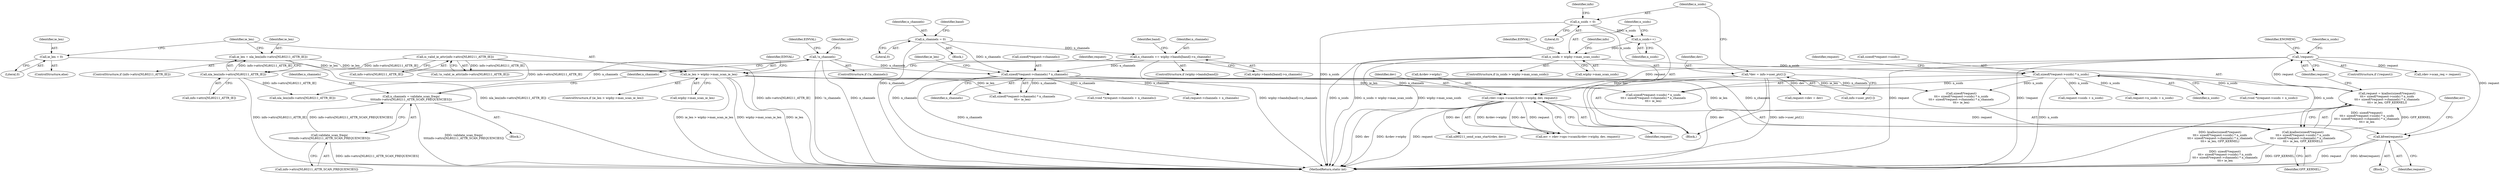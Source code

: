 digraph "0_linux_208c72f4fe44fe09577e7975ba0e7fa0278f3d03_0@API" {
"1000594" [label="(Call,kfree(request))"];
"1000290" [label="(Call,!request)"];
"1000264" [label="(Call,request = kzalloc(sizeof(*request)\n\t\t\t+ sizeof(*request->ssids) * n_ssids\n\t\t\t+ sizeof(*request->channels) * n_channels\n\t\t\t+ ie_len, GFP_KERNEL))"];
"1000266" [label="(Call,kzalloc(sizeof(*request)\n\t\t\t+ sizeof(*request->ssids) * n_ssids\n\t\t\t+ sizeof(*request->channels) * n_channels\n\t\t\t+ ie_len, GFP_KERNEL))"];
"1000272" [label="(Call,sizeof(*request->ssids) * n_ssids)"];
"1000229" [label="(Call,n_ssids > wiphy->max_scan_ssids)"];
"1000226" [label="(Call,n_ssids++)"];
"1000129" [label="(Call,n_ssids = 0)"];
"1000280" [label="(Call,sizeof(*request->channels) * n_channels)"];
"1000186" [label="(Call,!n_channels)"];
"1000177" [label="(Call,n_channels = validate_scan_freqs(\n\t\t\t\tinfo->attrs[NL80211_ATTR_SCAN_FREQUENCIES]))"];
"1000179" [label="(Call,validate_scan_freqs(\n\t\t\t\tinfo->attrs[NL80211_ATTR_SCAN_FREQUENCIES]))"];
"1000193" [label="(Call,n_channels = 0)"];
"1000211" [label="(Call,n_channels += wiphy->bands[band]->n_channels)"];
"1000256" [label="(Call,ie_len > wiphy->max_scan_ie_len)"];
"1000252" [label="(Call,ie_len = 0)"];
"1000243" [label="(Call,ie_len = nla_len(info->attrs[NL80211_ATTR_IE]))"];
"1000245" [label="(Call,nla_len(info->attrs[NL80211_ATTR_IE]))"];
"1000138" [label="(Call,is_valid_ie_attr(info->attrs[NL80211_ATTR_IE]))"];
"1000570" [label="(Call,rdev->ops->scan(&rdev->wiphy, dev, request))"];
"1000116" [label="(Call,*dev = info->user_ptr[1])"];
"1000204" [label="(Identifier,band)"];
"1000296" [label="(Identifier,n_ssids)"];
"1000257" [label="(Identifier,ie_len)"];
"1000284" [label="(Identifier,request)"];
"1000581" [label="(Call,nl80211_send_scan_start(rdev, dev))"];
"1000180" [label="(Call,info->attrs[NL80211_ATTR_SCAN_FREQUENCIES])"];
"1000194" [label="(Identifier,n_channels)"];
"1000255" [label="(ControlStructure,if (ie_len > wiphy->max_scan_ie_len))"];
"1000597" [label="(Identifier,err)"];
"1000198" [label="(Identifier,band)"];
"1000176" [label="(Block,)"];
"1000337" [label="(Call,(void *)(request->channels + n_channels))"];
"1000228" [label="(ControlStructure,if (n_ssids > wiphy->max_scan_ssids))"];
"1000550" [label="(Call,request->dev = dev)"];
"1000265" [label="(Identifier,request)"];
"1000190" [label="(Identifier,EINVAL)"];
"1000263" [label="(Identifier,EINVAL)"];
"1000256" [label="(Call,ie_len > wiphy->max_scan_ie_len)"];
"1000237" [label="(ControlStructure,if (info->attrs[NL80211_ATTR_IE]))"];
"1000278" [label="(Identifier,n_ssids)"];
"1000570" [label="(Call,rdev->ops->scan(&rdev->wiphy, dev, request))"];
"1000266" [label="(Call,kzalloc(sizeof(*request)\n\t\t\t+ sizeof(*request->ssids) * n_ssids\n\t\t\t+ sizeof(*request->channels) * n_channels\n\t\t\t+ ie_len, GFP_KERNEL))"];
"1000139" [label="(Call,info->attrs[NL80211_ATTR_IE])"];
"1000213" [label="(Call,wiphy->bands[band]->n_channels)"];
"1000137" [label="(Call,!is_valid_ie_attr(info->attrs[NL80211_ATTR_IE]))"];
"1000227" [label="(Identifier,n_ssids)"];
"1000141" [label="(Identifier,info)"];
"1000258" [label="(Call,wiphy->max_scan_ie_len)"];
"1000244" [label="(Identifier,ie_len)"];
"1000251" [label="(ControlStructure,else)"];
"1000291" [label="(Identifier,request)"];
"1000193" [label="(Call,n_channels = 0)"];
"1000289" [label="(ControlStructure,if (!request))"];
"1000177" [label="(Call,n_channels = validate_scan_freqs(\n\t\t\t\tinfo->attrs[NL80211_ATTR_SCAN_FREQUENCIES]))"];
"1000267" [label="(Call,sizeof(*request)\n\t\t\t+ sizeof(*request->ssids) * n_ssids\n\t\t\t+ sizeof(*request->channels) * n_channels\n\t\t\t+ ie_len)"];
"1000192" [label="(Block,)"];
"1000226" [label="(Call,n_ssids++)"];
"1000264" [label="(Call,request = kzalloc(sizeof(*request)\n\t\t\t+ sizeof(*request->ssids) * n_ssids\n\t\t\t+ sizeof(*request->channels) * n_channels\n\t\t\t+ ie_len, GFP_KERNEL))"];
"1000185" [label="(ControlStructure,if (!n_channels))"];
"1000563" [label="(Call,rdev->scan_req = request)"];
"1000325" [label="(Call,(void *)(request->ssids + n_ssids))"];
"1000594" [label="(Call,kfree(request))"];
"1000230" [label="(Identifier,n_ssids)"];
"1000243" [label="(Call,ie_len = nla_len(info->attrs[NL80211_ATTR_IE]))"];
"1000290" [label="(Call,!request)"];
"1000327" [label="(Call,request->ssids + n_ssids)"];
"1000246" [label="(Call,info->attrs[NL80211_ATTR_IE])"];
"1000568" [label="(Call,err = rdev->ops->scan(&rdev->wiphy, dev, request))"];
"1000212" [label="(Identifier,n_channels)"];
"1000195" [label="(Literal,0)"];
"1000253" [label="(Identifier,ie_len)"];
"1000595" [label="(Identifier,request)"];
"1000223" [label="(Identifier,info)"];
"1000339" [label="(Call,request->channels + n_channels)"];
"1000279" [label="(Call,sizeof(*request->channels) * n_channels\n\t\t\t+ ie_len)"];
"1000179" [label="(Call,validate_scan_freqs(\n\t\t\t\tinfo->attrs[NL80211_ATTR_SCAN_FREQUENCIES]))"];
"1000280" [label="(Call,sizeof(*request->channels) * n_channels)"];
"1000205" [label="(ControlStructure,if (wiphy->bands[band]))"];
"1000240" [label="(Identifier,info)"];
"1000129" [label="(Call,n_ssids = 0)"];
"1000281" [label="(Call,sizeof(*request->channels))"];
"1000187" [label="(Identifier,n_channels)"];
"1000309" [label="(Call,request->n_ssids = n_ssids)"];
"1000211" [label="(Call,n_channels += wiphy->bands[band]->n_channels)"];
"1000231" [label="(Call,wiphy->max_scan_ssids)"];
"1000117" [label="(Identifier,dev)"];
"1000288" [label="(Identifier,GFP_KERNEL)"];
"1000598" [label="(MethodReturn,static int)"];
"1000587" [label="(Block,)"];
"1000294" [label="(Identifier,ENOMEM)"];
"1000575" [label="(Identifier,dev)"];
"1000186" [label="(Call,!n_channels)"];
"1000576" [label="(Identifier,request)"];
"1000138" [label="(Call,is_valid_ie_attr(info->attrs[NL80211_ATTR_IE]))"];
"1000229" [label="(Call,n_ssids > wiphy->max_scan_ssids)"];
"1000273" [label="(Call,sizeof(*request->ssids))"];
"1000254" [label="(Literal,0)"];
"1000286" [label="(Identifier,n_channels)"];
"1000245" [label="(Call,nla_len(info->attrs[NL80211_ATTR_IE]))"];
"1000236" [label="(Identifier,EINVAL)"];
"1000272" [label="(Call,sizeof(*request->ssids) * n_ssids)"];
"1000271" [label="(Call,sizeof(*request->ssids) * n_ssids\n\t\t\t+ sizeof(*request->channels) * n_channels\n\t\t\t+ ie_len)"];
"1000529" [label="(Call,nla_len(info->attrs[NL80211_ATTR_IE]))"];
"1000287" [label="(Identifier,ie_len)"];
"1000106" [label="(Block,)"];
"1000178" [label="(Identifier,n_channels)"];
"1000252" [label="(Call,ie_len = 0)"];
"1000130" [label="(Identifier,n_ssids)"];
"1000116" [label="(Call,*dev = info->user_ptr[1])"];
"1000571" [label="(Call,&rdev->wiphy)"];
"1000118" [label="(Call,info->user_ptr[1])"];
"1000131" [label="(Literal,0)"];
"1000594" -> "1000587"  [label="AST: "];
"1000594" -> "1000595"  [label="CFG: "];
"1000595" -> "1000594"  [label="AST: "];
"1000597" -> "1000594"  [label="CFG: "];
"1000594" -> "1000598"  [label="DDG: request"];
"1000594" -> "1000598"  [label="DDG: kfree(request)"];
"1000290" -> "1000594"  [label="DDG: request"];
"1000570" -> "1000594"  [label="DDG: request"];
"1000290" -> "1000289"  [label="AST: "];
"1000290" -> "1000291"  [label="CFG: "];
"1000291" -> "1000290"  [label="AST: "];
"1000294" -> "1000290"  [label="CFG: "];
"1000296" -> "1000290"  [label="CFG: "];
"1000290" -> "1000598"  [label="DDG: request"];
"1000290" -> "1000598"  [label="DDG: !request"];
"1000264" -> "1000290"  [label="DDG: request"];
"1000290" -> "1000563"  [label="DDG: request"];
"1000290" -> "1000570"  [label="DDG: request"];
"1000264" -> "1000106"  [label="AST: "];
"1000264" -> "1000266"  [label="CFG: "];
"1000265" -> "1000264"  [label="AST: "];
"1000266" -> "1000264"  [label="AST: "];
"1000291" -> "1000264"  [label="CFG: "];
"1000264" -> "1000598"  [label="DDG: kzalloc(sizeof(*request)\n\t\t\t+ sizeof(*request->ssids) * n_ssids\n\t\t\t+ sizeof(*request->channels) * n_channels\n\t\t\t+ ie_len, GFP_KERNEL)"];
"1000266" -> "1000264"  [label="DDG: sizeof(*request)\n\t\t\t+ sizeof(*request->ssids) * n_ssids\n\t\t\t+ sizeof(*request->channels) * n_channels\n\t\t\t+ ie_len"];
"1000266" -> "1000264"  [label="DDG: GFP_KERNEL"];
"1000266" -> "1000288"  [label="CFG: "];
"1000267" -> "1000266"  [label="AST: "];
"1000288" -> "1000266"  [label="AST: "];
"1000266" -> "1000598"  [label="DDG: sizeof(*request)\n\t\t\t+ sizeof(*request->ssids) * n_ssids\n\t\t\t+ sizeof(*request->channels) * n_channels\n\t\t\t+ ie_len"];
"1000266" -> "1000598"  [label="DDG: GFP_KERNEL"];
"1000272" -> "1000266"  [label="DDG: n_ssids"];
"1000280" -> "1000266"  [label="DDG: n_channels"];
"1000256" -> "1000266"  [label="DDG: ie_len"];
"1000272" -> "1000271"  [label="AST: "];
"1000272" -> "1000278"  [label="CFG: "];
"1000273" -> "1000272"  [label="AST: "];
"1000278" -> "1000272"  [label="AST: "];
"1000284" -> "1000272"  [label="CFG: "];
"1000272" -> "1000598"  [label="DDG: n_ssids"];
"1000272" -> "1000267"  [label="DDG: n_ssids"];
"1000272" -> "1000271"  [label="DDG: n_ssids"];
"1000229" -> "1000272"  [label="DDG: n_ssids"];
"1000272" -> "1000309"  [label="DDG: n_ssids"];
"1000272" -> "1000325"  [label="DDG: n_ssids"];
"1000272" -> "1000327"  [label="DDG: n_ssids"];
"1000229" -> "1000228"  [label="AST: "];
"1000229" -> "1000231"  [label="CFG: "];
"1000230" -> "1000229"  [label="AST: "];
"1000231" -> "1000229"  [label="AST: "];
"1000236" -> "1000229"  [label="CFG: "];
"1000240" -> "1000229"  [label="CFG: "];
"1000229" -> "1000598"  [label="DDG: n_ssids > wiphy->max_scan_ssids"];
"1000229" -> "1000598"  [label="DDG: wiphy->max_scan_ssids"];
"1000229" -> "1000598"  [label="DDG: n_ssids"];
"1000226" -> "1000229"  [label="DDG: n_ssids"];
"1000226" -> "1000106"  [label="AST: "];
"1000226" -> "1000227"  [label="CFG: "];
"1000227" -> "1000226"  [label="AST: "];
"1000230" -> "1000226"  [label="CFG: "];
"1000129" -> "1000226"  [label="DDG: n_ssids"];
"1000129" -> "1000106"  [label="AST: "];
"1000129" -> "1000131"  [label="CFG: "];
"1000130" -> "1000129"  [label="AST: "];
"1000131" -> "1000129"  [label="AST: "];
"1000141" -> "1000129"  [label="CFG: "];
"1000129" -> "1000598"  [label="DDG: n_ssids"];
"1000280" -> "1000279"  [label="AST: "];
"1000280" -> "1000286"  [label="CFG: "];
"1000281" -> "1000280"  [label="AST: "];
"1000286" -> "1000280"  [label="AST: "];
"1000287" -> "1000280"  [label="CFG: "];
"1000280" -> "1000598"  [label="DDG: n_channels"];
"1000280" -> "1000267"  [label="DDG: n_channels"];
"1000280" -> "1000271"  [label="DDG: n_channels"];
"1000280" -> "1000279"  [label="DDG: n_channels"];
"1000186" -> "1000280"  [label="DDG: n_channels"];
"1000193" -> "1000280"  [label="DDG: n_channels"];
"1000211" -> "1000280"  [label="DDG: n_channels"];
"1000280" -> "1000337"  [label="DDG: n_channels"];
"1000280" -> "1000339"  [label="DDG: n_channels"];
"1000186" -> "1000185"  [label="AST: "];
"1000186" -> "1000187"  [label="CFG: "];
"1000187" -> "1000186"  [label="AST: "];
"1000190" -> "1000186"  [label="CFG: "];
"1000223" -> "1000186"  [label="CFG: "];
"1000186" -> "1000598"  [label="DDG: !n_channels"];
"1000186" -> "1000598"  [label="DDG: n_channels"];
"1000177" -> "1000186"  [label="DDG: n_channels"];
"1000177" -> "1000176"  [label="AST: "];
"1000177" -> "1000179"  [label="CFG: "];
"1000178" -> "1000177"  [label="AST: "];
"1000179" -> "1000177"  [label="AST: "];
"1000187" -> "1000177"  [label="CFG: "];
"1000177" -> "1000598"  [label="DDG: validate_scan_freqs(\n\t\t\t\tinfo->attrs[NL80211_ATTR_SCAN_FREQUENCIES])"];
"1000179" -> "1000177"  [label="DDG: info->attrs[NL80211_ATTR_SCAN_FREQUENCIES]"];
"1000179" -> "1000180"  [label="CFG: "];
"1000180" -> "1000179"  [label="AST: "];
"1000179" -> "1000598"  [label="DDG: info->attrs[NL80211_ATTR_SCAN_FREQUENCIES]"];
"1000193" -> "1000192"  [label="AST: "];
"1000193" -> "1000195"  [label="CFG: "];
"1000194" -> "1000193"  [label="AST: "];
"1000195" -> "1000193"  [label="AST: "];
"1000198" -> "1000193"  [label="CFG: "];
"1000193" -> "1000598"  [label="DDG: n_channels"];
"1000193" -> "1000211"  [label="DDG: n_channels"];
"1000211" -> "1000205"  [label="AST: "];
"1000211" -> "1000213"  [label="CFG: "];
"1000212" -> "1000211"  [label="AST: "];
"1000213" -> "1000211"  [label="AST: "];
"1000204" -> "1000211"  [label="CFG: "];
"1000211" -> "1000598"  [label="DDG: n_channels"];
"1000211" -> "1000598"  [label="DDG: wiphy->bands[band]->n_channels"];
"1000256" -> "1000255"  [label="AST: "];
"1000256" -> "1000258"  [label="CFG: "];
"1000257" -> "1000256"  [label="AST: "];
"1000258" -> "1000256"  [label="AST: "];
"1000263" -> "1000256"  [label="CFG: "];
"1000265" -> "1000256"  [label="CFG: "];
"1000256" -> "1000598"  [label="DDG: wiphy->max_scan_ie_len"];
"1000256" -> "1000598"  [label="DDG: ie_len"];
"1000256" -> "1000598"  [label="DDG: ie_len > wiphy->max_scan_ie_len"];
"1000252" -> "1000256"  [label="DDG: ie_len"];
"1000243" -> "1000256"  [label="DDG: ie_len"];
"1000256" -> "1000267"  [label="DDG: ie_len"];
"1000256" -> "1000271"  [label="DDG: ie_len"];
"1000256" -> "1000279"  [label="DDG: ie_len"];
"1000252" -> "1000251"  [label="AST: "];
"1000252" -> "1000254"  [label="CFG: "];
"1000253" -> "1000252"  [label="AST: "];
"1000254" -> "1000252"  [label="AST: "];
"1000257" -> "1000252"  [label="CFG: "];
"1000243" -> "1000237"  [label="AST: "];
"1000243" -> "1000245"  [label="CFG: "];
"1000244" -> "1000243"  [label="AST: "];
"1000245" -> "1000243"  [label="AST: "];
"1000257" -> "1000243"  [label="CFG: "];
"1000243" -> "1000598"  [label="DDG: nla_len(info->attrs[NL80211_ATTR_IE])"];
"1000245" -> "1000243"  [label="DDG: info->attrs[NL80211_ATTR_IE]"];
"1000245" -> "1000246"  [label="CFG: "];
"1000246" -> "1000245"  [label="AST: "];
"1000245" -> "1000598"  [label="DDG: info->attrs[NL80211_ATTR_IE]"];
"1000138" -> "1000245"  [label="DDG: info->attrs[NL80211_ATTR_IE]"];
"1000245" -> "1000529"  [label="DDG: info->attrs[NL80211_ATTR_IE]"];
"1000138" -> "1000137"  [label="AST: "];
"1000138" -> "1000139"  [label="CFG: "];
"1000139" -> "1000138"  [label="AST: "];
"1000137" -> "1000138"  [label="CFG: "];
"1000138" -> "1000598"  [label="DDG: info->attrs[NL80211_ATTR_IE]"];
"1000138" -> "1000137"  [label="DDG: info->attrs[NL80211_ATTR_IE]"];
"1000138" -> "1000529"  [label="DDG: info->attrs[NL80211_ATTR_IE]"];
"1000570" -> "1000568"  [label="AST: "];
"1000570" -> "1000576"  [label="CFG: "];
"1000571" -> "1000570"  [label="AST: "];
"1000575" -> "1000570"  [label="AST: "];
"1000576" -> "1000570"  [label="AST: "];
"1000568" -> "1000570"  [label="CFG: "];
"1000570" -> "1000598"  [label="DDG: dev"];
"1000570" -> "1000598"  [label="DDG: &rdev->wiphy"];
"1000570" -> "1000598"  [label="DDG: request"];
"1000570" -> "1000568"  [label="DDG: &rdev->wiphy"];
"1000570" -> "1000568"  [label="DDG: dev"];
"1000570" -> "1000568"  [label="DDG: request"];
"1000116" -> "1000570"  [label="DDG: dev"];
"1000570" -> "1000581"  [label="DDG: dev"];
"1000116" -> "1000106"  [label="AST: "];
"1000116" -> "1000118"  [label="CFG: "];
"1000117" -> "1000116"  [label="AST: "];
"1000118" -> "1000116"  [label="AST: "];
"1000130" -> "1000116"  [label="CFG: "];
"1000116" -> "1000598"  [label="DDG: dev"];
"1000116" -> "1000598"  [label="DDG: info->user_ptr[1]"];
"1000116" -> "1000550"  [label="DDG: dev"];
}
